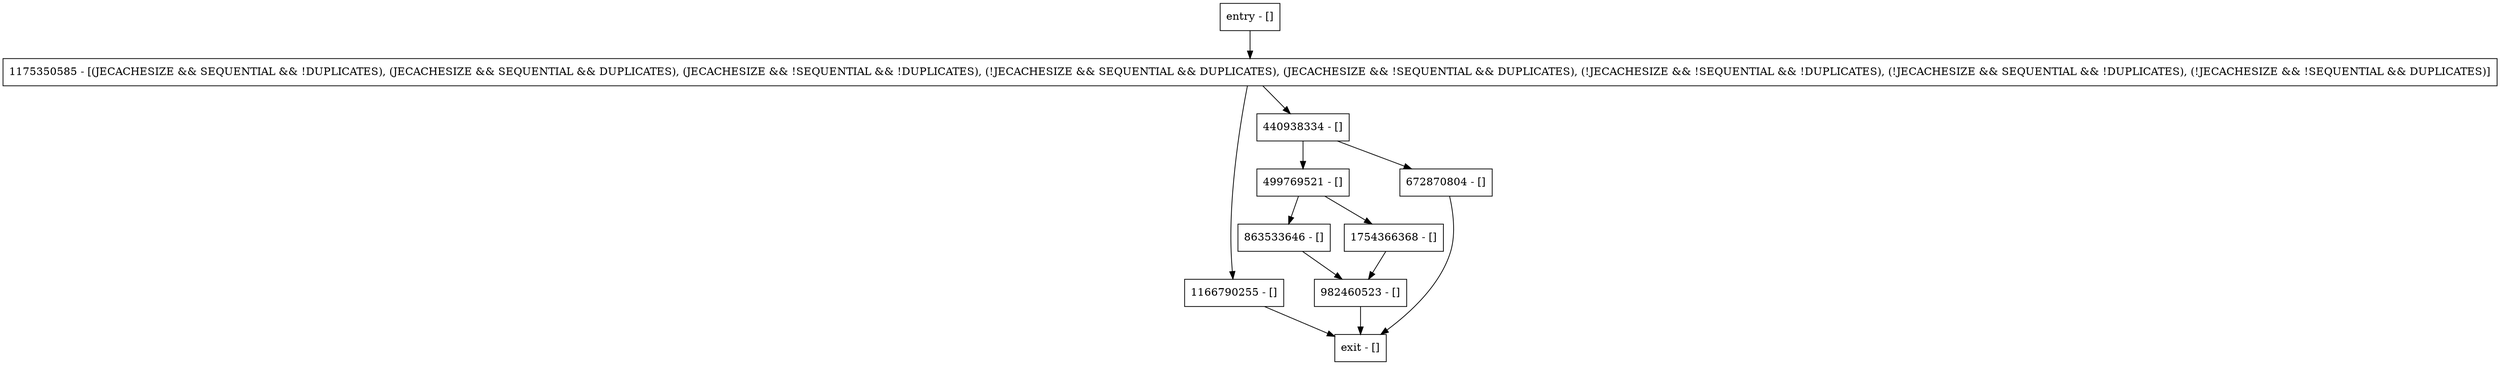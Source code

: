 digraph equals {
node [shape=record];
entry [label="entry - []"];
exit [label="exit - []"];
499769521 [label="499769521 - []"];
863533646 [label="863533646 - []"];
1166790255 [label="1166790255 - []"];
672870804 [label="672870804 - []"];
1175350585 [label="1175350585 - [(JECACHESIZE && SEQUENTIAL && !DUPLICATES), (JECACHESIZE && SEQUENTIAL && DUPLICATES), (JECACHESIZE && !SEQUENTIAL && !DUPLICATES), (!JECACHESIZE && SEQUENTIAL && DUPLICATES), (JECACHESIZE && !SEQUENTIAL && DUPLICATES), (!JECACHESIZE && !SEQUENTIAL && !DUPLICATES), (!JECACHESIZE && SEQUENTIAL && !DUPLICATES), (!JECACHESIZE && !SEQUENTIAL && DUPLICATES)]"];
1754366368 [label="1754366368 - []"];
982460523 [label="982460523 - []"];
440938334 [label="440938334 - []"];
entry;
exit;
entry -> 1175350585;
499769521 -> 863533646;
499769521 -> 1754366368;
863533646 -> 982460523;
1166790255 -> exit;
672870804 -> exit;
1175350585 -> 1166790255;
1175350585 -> 440938334;
1754366368 -> 982460523;
982460523 -> exit;
440938334 -> 499769521;
440938334 -> 672870804;
}
